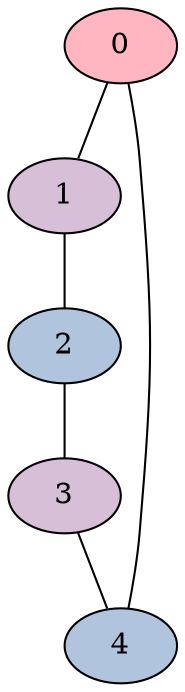 graph G {
    0 [style=filled, fillcolor=lightpink];
    1 [style=filled, fillcolor=thistle];
    2 [style=filled, fillcolor=lightsteelblue];
    3 [style=filled, fillcolor=thistle];
    4 [style=filled, fillcolor=lightsteelblue];
    3 -- 4;
    2 -- 3;
    1 -- 2;
    0 -- 1;
    0 -- 4;
}
